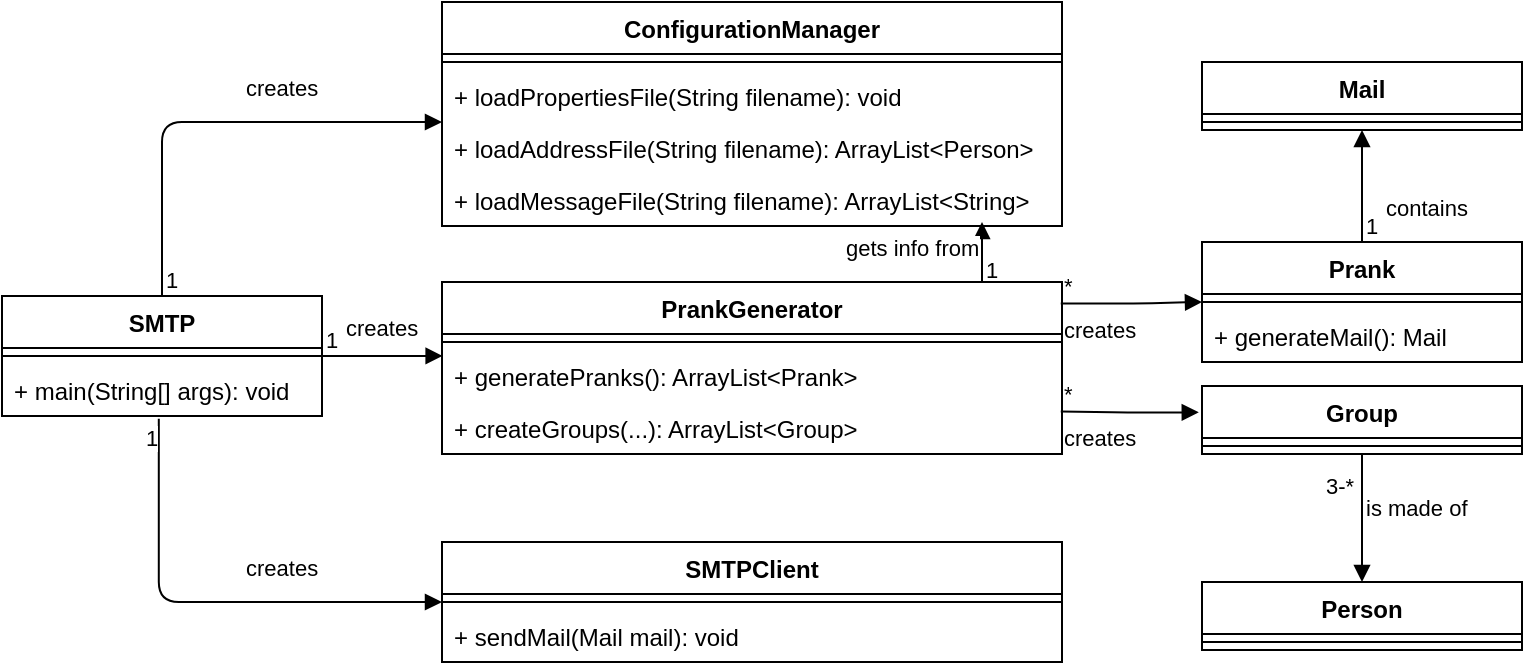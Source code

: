 <mxfile version="14.6.8" type="device"><diagram id="C5RBs43oDa-KdzZeNtuy" name="Page-1"><mxGraphModel dx="771" dy="511" grid="1" gridSize="10" guides="1" tooltips="1" connect="1" arrows="1" fold="1" page="1" pageScale="1" pageWidth="827" pageHeight="1169" math="0" shadow="0"><root><mxCell id="WIyWlLk6GJQsqaUBKTNV-0"/><mxCell id="WIyWlLk6GJQsqaUBKTNV-1" parent="WIyWlLk6GJQsqaUBKTNV-0"/><mxCell id="ru1aTTsXBLT9GKqB1vSS-0" value="SMTP" style="swimlane;fontStyle=1;align=center;verticalAlign=top;childLayout=stackLayout;horizontal=1;startSize=26;horizontalStack=0;resizeParent=1;resizeParentMax=0;resizeLast=0;collapsible=1;marginBottom=0;" vertex="1" parent="WIyWlLk6GJQsqaUBKTNV-1"><mxGeometry x="20" y="177" width="160" height="60" as="geometry"/></mxCell><mxCell id="ru1aTTsXBLT9GKqB1vSS-2" value="" style="line;strokeWidth=1;fillColor=none;align=left;verticalAlign=middle;spacingTop=-1;spacingLeft=3;spacingRight=3;rotatable=0;labelPosition=right;points=[];portConstraint=eastwest;" vertex="1" parent="ru1aTTsXBLT9GKqB1vSS-0"><mxGeometry y="26" width="160" height="8" as="geometry"/></mxCell><mxCell id="ru1aTTsXBLT9GKqB1vSS-3" value="+ main(String[] args): void" style="text;strokeColor=none;fillColor=none;align=left;verticalAlign=top;spacingLeft=4;spacingRight=4;overflow=hidden;rotatable=0;points=[[0,0.5],[1,0.5]];portConstraint=eastwest;" vertex="1" parent="ru1aTTsXBLT9GKqB1vSS-0"><mxGeometry y="34" width="160" height="26" as="geometry"/></mxCell><mxCell id="ru1aTTsXBLT9GKqB1vSS-4" value="ConfigurationManager" style="swimlane;fontStyle=1;align=center;verticalAlign=top;childLayout=stackLayout;horizontal=1;startSize=26;horizontalStack=0;resizeParent=1;resizeParentMax=0;resizeLast=0;collapsible=1;marginBottom=0;" vertex="1" parent="WIyWlLk6GJQsqaUBKTNV-1"><mxGeometry x="240" y="30" width="310" height="112" as="geometry"/></mxCell><mxCell id="ru1aTTsXBLT9GKqB1vSS-6" value="" style="line;strokeWidth=1;fillColor=none;align=left;verticalAlign=middle;spacingTop=-1;spacingLeft=3;spacingRight=3;rotatable=0;labelPosition=right;points=[];portConstraint=eastwest;" vertex="1" parent="ru1aTTsXBLT9GKqB1vSS-4"><mxGeometry y="26" width="310" height="8" as="geometry"/></mxCell><mxCell id="ru1aTTsXBLT9GKqB1vSS-7" value="+ loadPropertiesFile(String filename): void&#xA;" style="text;strokeColor=none;fillColor=none;align=left;verticalAlign=top;spacingLeft=4;spacingRight=4;overflow=hidden;rotatable=0;points=[[0,0.5],[1,0.5]];portConstraint=eastwest;" vertex="1" parent="ru1aTTsXBLT9GKqB1vSS-4"><mxGeometry y="34" width="310" height="26" as="geometry"/></mxCell><mxCell id="ru1aTTsXBLT9GKqB1vSS-8" value="+ loadAddressFile(String filename): ArrayList&lt;Person&gt;&#xA;" style="text;strokeColor=none;fillColor=none;align=left;verticalAlign=top;spacingLeft=4;spacingRight=4;overflow=hidden;rotatable=0;points=[[0,0.5],[1,0.5]];portConstraint=eastwest;" vertex="1" parent="ru1aTTsXBLT9GKqB1vSS-4"><mxGeometry y="60" width="310" height="26" as="geometry"/></mxCell><mxCell id="ru1aTTsXBLT9GKqB1vSS-9" value="+ loadMessageFile(String filename): ArrayList&lt;String&gt;&#xA;" style="text;strokeColor=none;fillColor=none;align=left;verticalAlign=top;spacingLeft=4;spacingRight=4;overflow=hidden;rotatable=0;points=[[0,0.5],[1,0.5]];portConstraint=eastwest;" vertex="1" parent="ru1aTTsXBLT9GKqB1vSS-4"><mxGeometry y="86" width="310" height="26" as="geometry"/></mxCell><mxCell id="ru1aTTsXBLT9GKqB1vSS-43" value="gets info from" style="endArrow=block;endFill=1;html=1;edgeStyle=orthogonalEdgeStyle;align=left;verticalAlign=top;exitX=0.5;exitY=0;exitDx=0;exitDy=0;" edge="1" parent="ru1aTTsXBLT9GKqB1vSS-4"><mxGeometry x="1" y="70" relative="1" as="geometry"><mxPoint x="270" y="142" as="sourcePoint"/><mxPoint x="270" y="110" as="targetPoint"/><mxPoint as="offset"/></mxGeometry></mxCell><mxCell id="ru1aTTsXBLT9GKqB1vSS-44" value="1" style="edgeLabel;resizable=0;html=1;align=left;verticalAlign=bottom;" connectable="0" vertex="1" parent="ru1aTTsXBLT9GKqB1vSS-43"><mxGeometry x="-1" relative="1" as="geometry"/></mxCell><mxCell id="ru1aTTsXBLT9GKqB1vSS-10" value="PrankGenerator" style="swimlane;fontStyle=1;align=center;verticalAlign=top;childLayout=stackLayout;horizontal=1;startSize=26;horizontalStack=0;resizeParent=1;resizeParentMax=0;resizeLast=0;collapsible=1;marginBottom=0;" vertex="1" parent="WIyWlLk6GJQsqaUBKTNV-1"><mxGeometry x="240" y="170" width="310" height="86" as="geometry"/></mxCell><mxCell id="ru1aTTsXBLT9GKqB1vSS-11" value="" style="line;strokeWidth=1;fillColor=none;align=left;verticalAlign=middle;spacingTop=-1;spacingLeft=3;spacingRight=3;rotatable=0;labelPosition=right;points=[];portConstraint=eastwest;" vertex="1" parent="ru1aTTsXBLT9GKqB1vSS-10"><mxGeometry y="26" width="310" height="8" as="geometry"/></mxCell><mxCell id="ru1aTTsXBLT9GKqB1vSS-12" value="+ generatePranks(): ArrayList&lt;Prank&gt;&#xA;" style="text;strokeColor=none;fillColor=none;align=left;verticalAlign=top;spacingLeft=4;spacingRight=4;overflow=hidden;rotatable=0;points=[[0,0.5],[1,0.5]];portConstraint=eastwest;" vertex="1" parent="ru1aTTsXBLT9GKqB1vSS-10"><mxGeometry y="34" width="310" height="26" as="geometry"/></mxCell><mxCell id="ru1aTTsXBLT9GKqB1vSS-13" value="+ createGroups(...): ArrayList&lt;Group&gt;&#xA;" style="text;strokeColor=none;fillColor=none;align=left;verticalAlign=top;spacingLeft=4;spacingRight=4;overflow=hidden;rotatable=0;points=[[0,0.5],[1,0.5]];portConstraint=eastwest;" vertex="1" parent="ru1aTTsXBLT9GKqB1vSS-10"><mxGeometry y="60" width="310" height="26" as="geometry"/></mxCell><mxCell id="ru1aTTsXBLT9GKqB1vSS-15" value="SMTPClient" style="swimlane;fontStyle=1;align=center;verticalAlign=top;childLayout=stackLayout;horizontal=1;startSize=26;horizontalStack=0;resizeParent=1;resizeParentMax=0;resizeLast=0;collapsible=1;marginBottom=0;" vertex="1" parent="WIyWlLk6GJQsqaUBKTNV-1"><mxGeometry x="240" y="300" width="310" height="60" as="geometry"/></mxCell><mxCell id="ru1aTTsXBLT9GKqB1vSS-16" value="" style="line;strokeWidth=1;fillColor=none;align=left;verticalAlign=middle;spacingTop=-1;spacingLeft=3;spacingRight=3;rotatable=0;labelPosition=right;points=[];portConstraint=eastwest;" vertex="1" parent="ru1aTTsXBLT9GKqB1vSS-15"><mxGeometry y="26" width="310" height="8" as="geometry"/></mxCell><mxCell id="ru1aTTsXBLT9GKqB1vSS-17" value="+ sendMail(Mail mail): void&#xA;" style="text;strokeColor=none;fillColor=none;align=left;verticalAlign=top;spacingLeft=4;spacingRight=4;overflow=hidden;rotatable=0;points=[[0,0.5],[1,0.5]];portConstraint=eastwest;" vertex="1" parent="ru1aTTsXBLT9GKqB1vSS-15"><mxGeometry y="34" width="310" height="26" as="geometry"/></mxCell><mxCell id="ru1aTTsXBLT9GKqB1vSS-19" value="Person" style="swimlane;fontStyle=1;align=center;verticalAlign=top;childLayout=stackLayout;horizontal=1;startSize=26;horizontalStack=0;resizeParent=1;resizeParentMax=0;resizeLast=0;collapsible=1;marginBottom=0;" vertex="1" parent="WIyWlLk6GJQsqaUBKTNV-1"><mxGeometry x="620" y="320" width="160" height="34" as="geometry"/></mxCell><mxCell id="ru1aTTsXBLT9GKqB1vSS-20" value="" style="line;strokeWidth=1;fillColor=none;align=left;verticalAlign=middle;spacingTop=-1;spacingLeft=3;spacingRight=3;rotatable=0;labelPosition=right;points=[];portConstraint=eastwest;" vertex="1" parent="ru1aTTsXBLT9GKqB1vSS-19"><mxGeometry y="26" width="160" height="8" as="geometry"/></mxCell><mxCell id="ru1aTTsXBLT9GKqB1vSS-22" value="Group" style="swimlane;fontStyle=1;align=center;verticalAlign=top;childLayout=stackLayout;horizontal=1;startSize=26;horizontalStack=0;resizeParent=1;resizeParentMax=0;resizeLast=0;collapsible=1;marginBottom=0;" vertex="1" parent="WIyWlLk6GJQsqaUBKTNV-1"><mxGeometry x="620" y="222" width="160" height="34" as="geometry"/></mxCell><mxCell id="ru1aTTsXBLT9GKqB1vSS-23" value="" style="line;strokeWidth=1;fillColor=none;align=left;verticalAlign=middle;spacingTop=-1;spacingLeft=3;spacingRight=3;rotatable=0;labelPosition=right;points=[];portConstraint=eastwest;" vertex="1" parent="ru1aTTsXBLT9GKqB1vSS-22"><mxGeometry y="26" width="160" height="8" as="geometry"/></mxCell><mxCell id="ru1aTTsXBLT9GKqB1vSS-24" value="Mail" style="swimlane;fontStyle=1;align=center;verticalAlign=top;childLayout=stackLayout;horizontal=1;startSize=26;horizontalStack=0;resizeParent=1;resizeParentMax=0;resizeLast=0;collapsible=1;marginBottom=0;" vertex="1" parent="WIyWlLk6GJQsqaUBKTNV-1"><mxGeometry x="620" y="60" width="160" height="34" as="geometry"/></mxCell><mxCell id="ru1aTTsXBLT9GKqB1vSS-25" value="" style="line;strokeWidth=1;fillColor=none;align=left;verticalAlign=middle;spacingTop=-1;spacingLeft=3;spacingRight=3;rotatable=0;labelPosition=right;points=[];portConstraint=eastwest;" vertex="1" parent="ru1aTTsXBLT9GKqB1vSS-24"><mxGeometry y="26" width="160" height="8" as="geometry"/></mxCell><mxCell id="ru1aTTsXBLT9GKqB1vSS-26" value="Prank" style="swimlane;fontStyle=1;align=center;verticalAlign=top;childLayout=stackLayout;horizontal=1;startSize=26;horizontalStack=0;resizeParent=1;resizeParentMax=0;resizeLast=0;collapsible=1;marginBottom=0;" vertex="1" parent="WIyWlLk6GJQsqaUBKTNV-1"><mxGeometry x="620" y="150" width="160" height="60" as="geometry"/></mxCell><mxCell id="ru1aTTsXBLT9GKqB1vSS-27" value="" style="line;strokeWidth=1;fillColor=none;align=left;verticalAlign=middle;spacingTop=-1;spacingLeft=3;spacingRight=3;rotatable=0;labelPosition=right;points=[];portConstraint=eastwest;" vertex="1" parent="ru1aTTsXBLT9GKqB1vSS-26"><mxGeometry y="26" width="160" height="8" as="geometry"/></mxCell><mxCell id="ru1aTTsXBLT9GKqB1vSS-28" value="+ generateMail(): Mail&#xA;" style="text;strokeColor=none;fillColor=none;align=left;verticalAlign=top;spacingLeft=4;spacingRight=4;overflow=hidden;rotatable=0;points=[[0,0.5],[1,0.5]];portConstraint=eastwest;" vertex="1" parent="ru1aTTsXBLT9GKqB1vSS-26"><mxGeometry y="34" width="160" height="26" as="geometry"/></mxCell><mxCell id="ru1aTTsXBLT9GKqB1vSS-29" value="creates" style="endArrow=block;endFill=1;html=1;edgeStyle=orthogonalEdgeStyle;align=left;verticalAlign=top;exitX=0.5;exitY=0;exitDx=0;exitDy=0;" edge="1" parent="WIyWlLk6GJQsqaUBKTNV-1" source="ru1aTTsXBLT9GKqB1vSS-0"><mxGeometry x="0.119" y="30" relative="1" as="geometry"><mxPoint x="120" y="170" as="sourcePoint"/><mxPoint x="240" y="90" as="targetPoint"/><Array as="points"><mxPoint x="100" y="90"/></Array><mxPoint as="offset"/></mxGeometry></mxCell><mxCell id="ru1aTTsXBLT9GKqB1vSS-30" value="1" style="edgeLabel;resizable=0;html=1;align=left;verticalAlign=bottom;" connectable="0" vertex="1" parent="ru1aTTsXBLT9GKqB1vSS-29"><mxGeometry x="-1" relative="1" as="geometry"/></mxCell><mxCell id="ru1aTTsXBLT9GKqB1vSS-31" value="creates" style="endArrow=block;endFill=1;html=1;edgeStyle=orthogonalEdgeStyle;align=left;verticalAlign=top;entryX=0.001;entryY=0.115;entryDx=0;entryDy=0;exitX=1;exitY=0.5;exitDx=0;exitDy=0;entryPerimeter=0;" edge="1" parent="WIyWlLk6GJQsqaUBKTNV-1" source="ru1aTTsXBLT9GKqB1vSS-0" target="ru1aTTsXBLT9GKqB1vSS-12"><mxGeometry x="-0.668" y="27" relative="1" as="geometry"><mxPoint x="140" y="350" as="sourcePoint"/><mxPoint x="300" y="350" as="targetPoint"/><mxPoint as="offset"/></mxGeometry></mxCell><mxCell id="ru1aTTsXBLT9GKqB1vSS-32" value="1" style="edgeLabel;resizable=0;html=1;align=left;verticalAlign=bottom;" connectable="0" vertex="1" parent="ru1aTTsXBLT9GKqB1vSS-31"><mxGeometry x="-1" relative="1" as="geometry"/></mxCell><mxCell id="ru1aTTsXBLT9GKqB1vSS-33" value="creates" style="endArrow=block;endFill=1;html=1;edgeStyle=orthogonalEdgeStyle;align=left;verticalAlign=top;exitX=0.49;exitY=1.051;exitDx=0;exitDy=0;exitPerimeter=0;" edge="1" parent="WIyWlLk6GJQsqaUBKTNV-1" source="ru1aTTsXBLT9GKqB1vSS-3"><mxGeometry x="0.143" y="30" relative="1" as="geometry"><mxPoint x="179.69" y="329.84" as="sourcePoint"/><mxPoint x="240" y="330" as="targetPoint"/><Array as="points"><mxPoint x="98" y="330"/></Array><mxPoint as="offset"/></mxGeometry></mxCell><mxCell id="ru1aTTsXBLT9GKqB1vSS-34" value="1" style="edgeLabel;resizable=0;html=1;align=left;verticalAlign=bottom;" connectable="0" vertex="1" parent="ru1aTTsXBLT9GKqB1vSS-33"><mxGeometry x="-1" relative="1" as="geometry"><mxPoint x="-8" y="18" as="offset"/></mxGeometry></mxCell><mxCell id="ru1aTTsXBLT9GKqB1vSS-35" value="creates" style="endArrow=block;endFill=1;html=1;edgeStyle=orthogonalEdgeStyle;align=left;verticalAlign=top;entryX=0;entryY=0.5;entryDx=0;entryDy=0;exitX=0.998;exitY=0.125;exitDx=0;exitDy=0;exitPerimeter=0;" edge="1" parent="WIyWlLk6GJQsqaUBKTNV-1" source="ru1aTTsXBLT9GKqB1vSS-10" target="ru1aTTsXBLT9GKqB1vSS-26"><mxGeometry x="-1" relative="1" as="geometry"><mxPoint x="550" y="177.01" as="sourcePoint"/><mxPoint x="610.31" y="177" as="targetPoint"/></mxGeometry></mxCell><mxCell id="ru1aTTsXBLT9GKqB1vSS-36" value="*" style="edgeLabel;resizable=0;html=1;align=left;verticalAlign=bottom;" connectable="0" vertex="1" parent="ru1aTTsXBLT9GKqB1vSS-35"><mxGeometry x="-1" relative="1" as="geometry"/></mxCell><mxCell id="ru1aTTsXBLT9GKqB1vSS-37" value="creates" style="endArrow=block;endFill=1;html=1;edgeStyle=orthogonalEdgeStyle;align=left;verticalAlign=top;exitX=0.998;exitY=0.125;exitDx=0;exitDy=0;exitPerimeter=0;entryX=-0.01;entryY=0.387;entryDx=0;entryDy=0;entryPerimeter=0;" edge="1" parent="WIyWlLk6GJQsqaUBKTNV-1" target="ru1aTTsXBLT9GKqB1vSS-22"><mxGeometry x="-1" relative="1" as="geometry"><mxPoint x="549.38" y="234.75" as="sourcePoint"/><mxPoint x="610" y="234" as="targetPoint"/></mxGeometry></mxCell><mxCell id="ru1aTTsXBLT9GKqB1vSS-38" value="*" style="edgeLabel;resizable=0;html=1;align=left;verticalAlign=bottom;" connectable="0" vertex="1" parent="ru1aTTsXBLT9GKqB1vSS-37"><mxGeometry x="-1" relative="1" as="geometry"/></mxCell><mxCell id="ru1aTTsXBLT9GKqB1vSS-39" value="contains" style="endArrow=block;endFill=1;html=1;edgeStyle=orthogonalEdgeStyle;align=left;verticalAlign=top;entryX=0.5;entryY=1;entryDx=0;entryDy=0;exitX=0.5;exitY=0;exitDx=0;exitDy=0;" edge="1" parent="WIyWlLk6GJQsqaUBKTNV-1" source="ru1aTTsXBLT9GKqB1vSS-26" target="ru1aTTsXBLT9GKqB1vSS-24"><mxGeometry x="0.071" y="-10" relative="1" as="geometry"><mxPoint x="630" y="142" as="sourcePoint"/><mxPoint x="790" y="142" as="targetPoint"/><mxPoint as="offset"/></mxGeometry></mxCell><mxCell id="ru1aTTsXBLT9GKqB1vSS-40" value="1" style="edgeLabel;resizable=0;html=1;align=left;verticalAlign=bottom;" connectable="0" vertex="1" parent="ru1aTTsXBLT9GKqB1vSS-39"><mxGeometry x="-1" relative="1" as="geometry"/></mxCell><mxCell id="ru1aTTsXBLT9GKqB1vSS-41" value="is made of" style="endArrow=block;endFill=1;html=1;edgeStyle=orthogonalEdgeStyle;align=left;verticalAlign=top;entryX=0.5;entryY=0;entryDx=0;entryDy=0;exitX=0.5;exitY=1;exitDx=0;exitDy=0;" edge="1" parent="WIyWlLk6GJQsqaUBKTNV-1" source="ru1aTTsXBLT9GKqB1vSS-22" target="ru1aTTsXBLT9GKqB1vSS-19"><mxGeometry x="-0.562" relative="1" as="geometry"><mxPoint x="800" y="335" as="sourcePoint"/><mxPoint x="800" y="279" as="targetPoint"/><mxPoint as="offset"/></mxGeometry></mxCell><mxCell id="ru1aTTsXBLT9GKqB1vSS-42" value="3-*" style="edgeLabel;resizable=0;html=1;align=left;verticalAlign=bottom;" connectable="0" vertex="1" parent="ru1aTTsXBLT9GKqB1vSS-41"><mxGeometry x="-1" relative="1" as="geometry"><mxPoint x="-20" y="24" as="offset"/></mxGeometry></mxCell></root></mxGraphModel></diagram></mxfile>